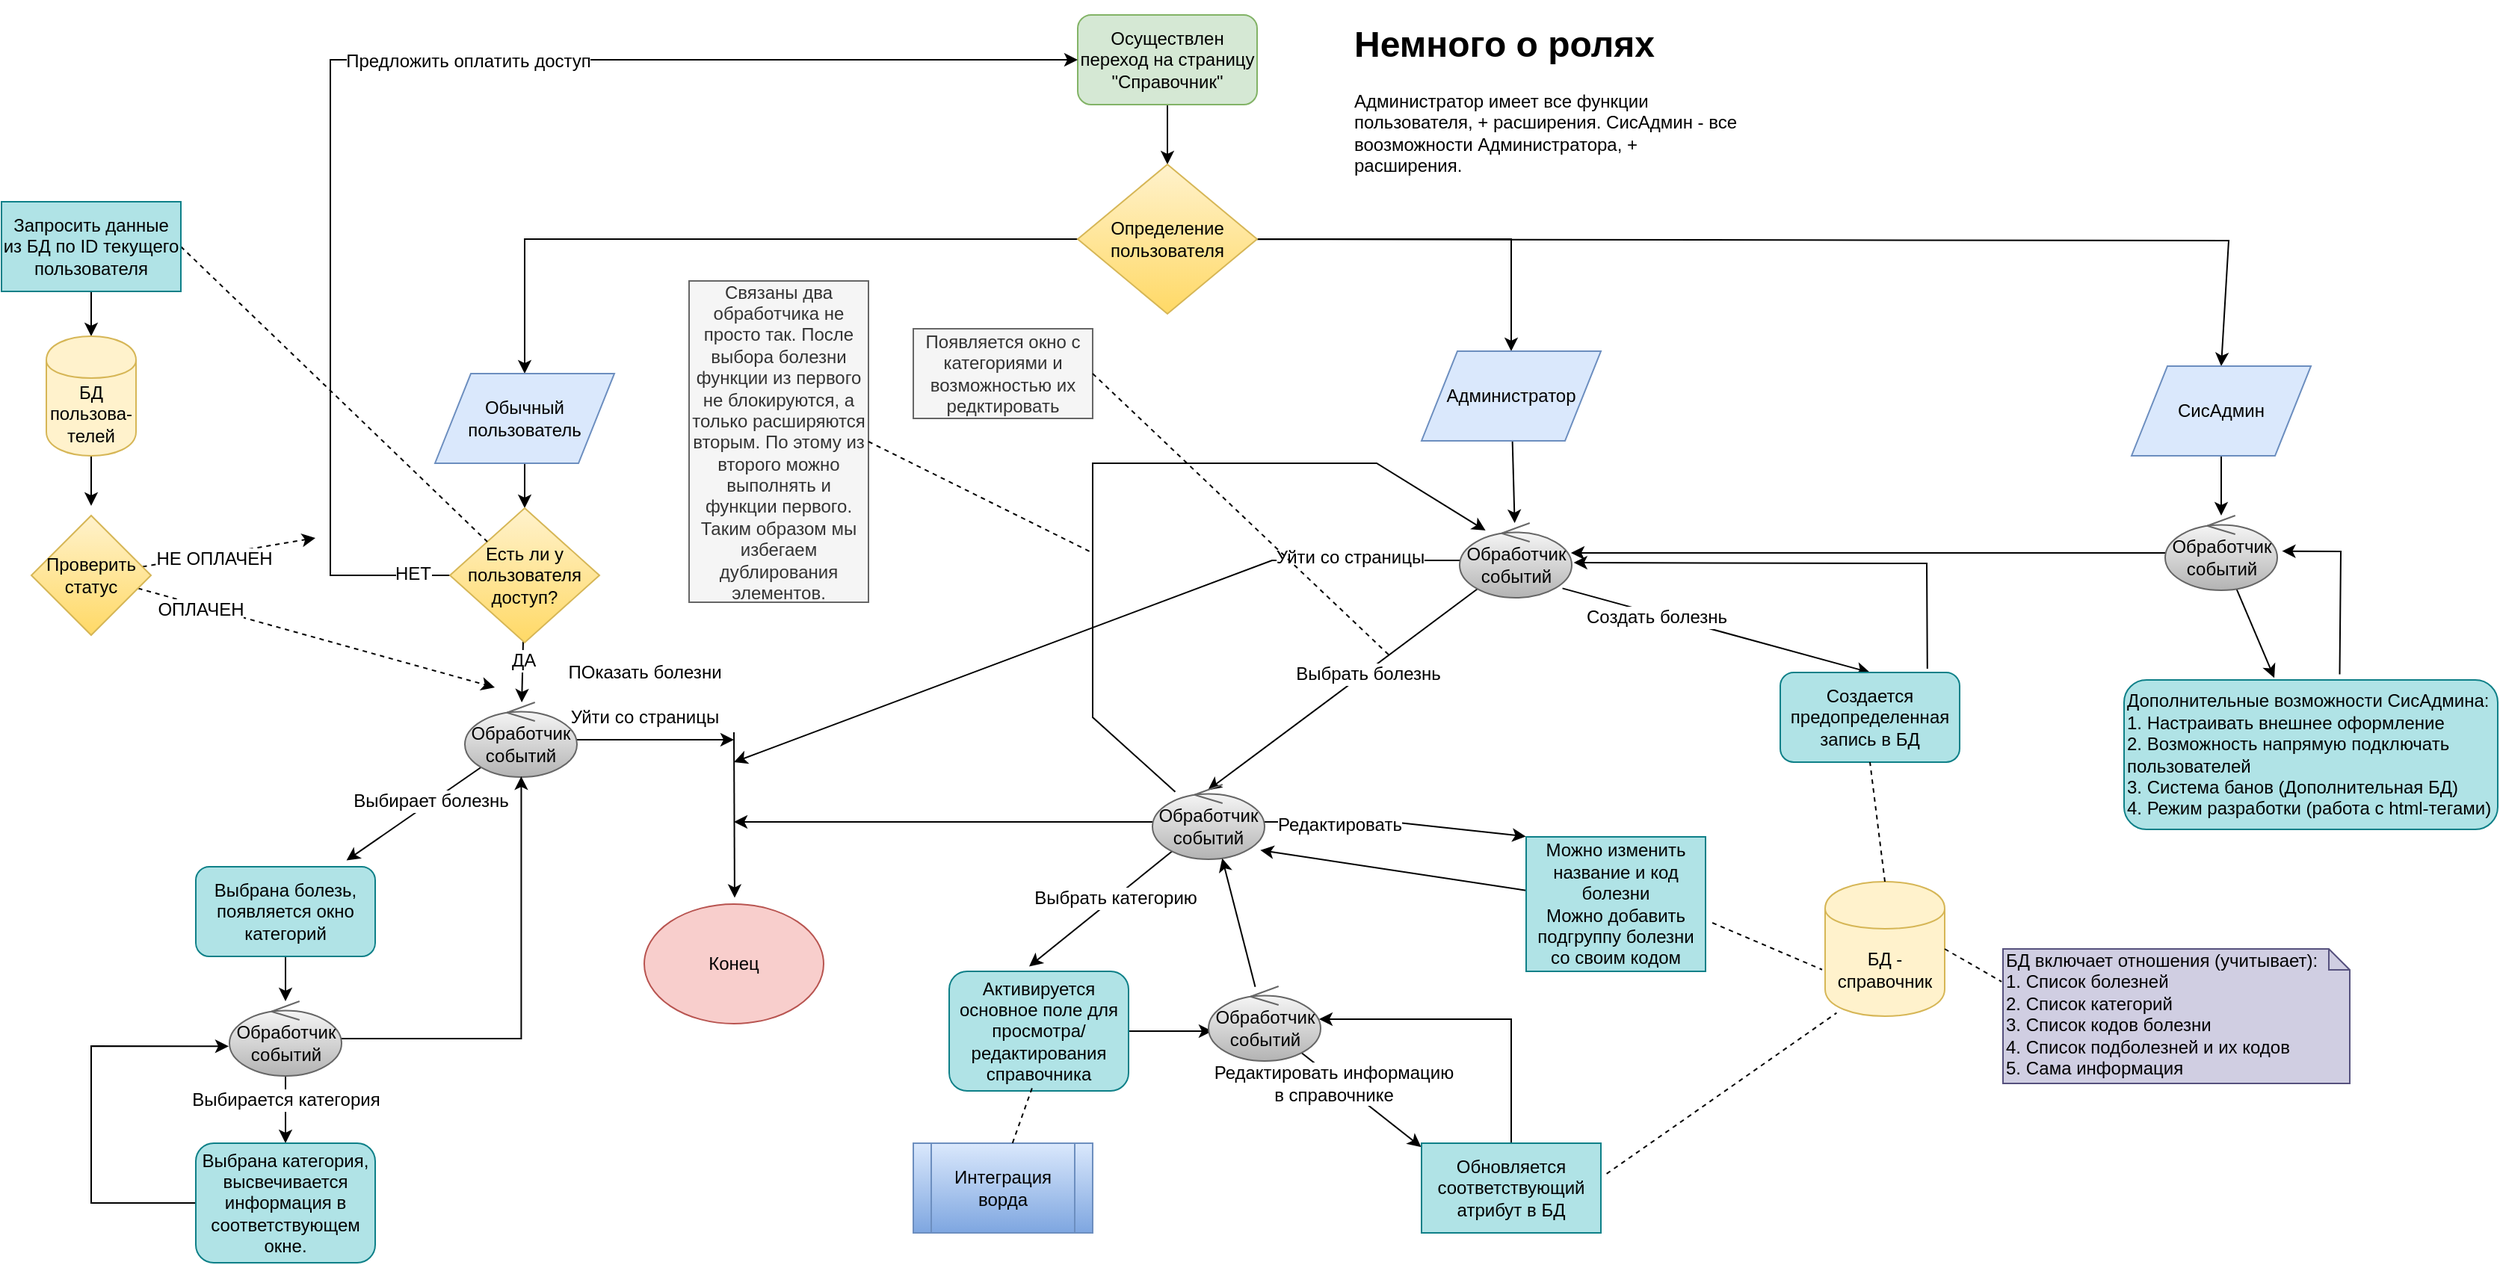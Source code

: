 <mxfile version="12.3.2" type="device" pages="1"><diagram id="EWk5mBdIBv8QSxpeCd9r" name="Страница 1"><mxGraphModel dx="4029" dy="5500" grid="1" gridSize="10" guides="1" tooltips="1" connect="1" arrows="1" fold="1" page="1" pageScale="1" pageWidth="1169" pageHeight="827" math="0" shadow="0"><root><mxCell id="0"/><mxCell id="1" parent="0"/><mxCell id="EGNGPXX8IaXzZrV4Ptda-3" value="" style="rounded=0;orthogonalLoop=1;jettySize=auto;html=1;entryX=0.5;entryY=0;entryDx=0;entryDy=0;" parent="1" source="EGNGPXX8IaXzZrV4Ptda-1" target="hk2lK9M5GuPf7SzTzG0_-216" edge="1"><mxGeometry relative="1" as="geometry"><mxPoint x="609.84" y="124.3" as="targetPoint"/></mxGeometry></mxCell><mxCell id="EGNGPXX8IaXzZrV4Ptda-1" value="Осуществлен переход на страницу &quot;Справочник&quot;" style="rounded=1;whiteSpace=wrap;html=1;fillColor=#d5e8d4;strokeColor=#82b366;" parent="1" vertex="1"><mxGeometry x="550" y="20" width="120" height="60" as="geometry"/></mxCell><mxCell id="hk2lK9M5GuPf7SzTzG0_-218" style="edgeStyle=none;rounded=0;orthogonalLoop=1;jettySize=auto;html=1;entryX=0.5;entryY=0;entryDx=0;entryDy=0;" parent="1" source="hk2lK9M5GuPf7SzTzG0_-216" target="hk2lK9M5GuPf7SzTzG0_-217" edge="1"><mxGeometry relative="1" as="geometry"><Array as="points"><mxPoint x="180" y="170"/></Array></mxGeometry></mxCell><mxCell id="hk2lK9M5GuPf7SzTzG0_-221" value="" style="edgeStyle=none;rounded=0;orthogonalLoop=1;jettySize=auto;html=1;" parent="1" source="hk2lK9M5GuPf7SzTzG0_-216" target="hk2lK9M5GuPf7SzTzG0_-219" edge="1"><mxGeometry relative="1" as="geometry"><Array as="points"><mxPoint x="840" y="170"/></Array></mxGeometry></mxCell><mxCell id="hk2lK9M5GuPf7SzTzG0_-223" style="edgeStyle=none;rounded=0;orthogonalLoop=1;jettySize=auto;html=1;entryX=0.5;entryY=0;entryDx=0;entryDy=0;" parent="1" source="hk2lK9M5GuPf7SzTzG0_-216" target="hk2lK9M5GuPf7SzTzG0_-222" edge="1"><mxGeometry relative="1" as="geometry"><Array as="points"><mxPoint x="1320" y="171"/></Array></mxGeometry></mxCell><mxCell id="hk2lK9M5GuPf7SzTzG0_-216" value="Определение пользователя" style="rhombus;whiteSpace=wrap;html=1;fillColor=#fff2cc;strokeColor=#d6b656;gradientColor=#ffd966;" parent="1" vertex="1"><mxGeometry x="550" y="120" width="120" height="100" as="geometry"/></mxCell><mxCell id="hk2lK9M5GuPf7SzTzG0_-233" value="" style="edgeStyle=none;rounded=0;orthogonalLoop=1;jettySize=auto;html=1;" parent="1" source="hk2lK9M5GuPf7SzTzG0_-217" target="hk2lK9M5GuPf7SzTzG0_-232" edge="1"><mxGeometry relative="1" as="geometry"/></mxCell><mxCell id="hk2lK9M5GuPf7SzTzG0_-217" value="Обычный пользователь" style="shape=parallelogram;perimeter=parallelogramPerimeter;whiteSpace=wrap;html=1;fillColor=#dae8fc;strokeColor=#6c8ebf;" parent="1" vertex="1"><mxGeometry x="120" y="260" width="120" height="60" as="geometry"/></mxCell><mxCell id="hk2lK9M5GuPf7SzTzG0_-276" value="" style="edgeStyle=none;rounded=0;orthogonalLoop=1;jettySize=auto;html=1;" parent="1" source="hk2lK9M5GuPf7SzTzG0_-219" target="hk2lK9M5GuPf7SzTzG0_-275" edge="1"><mxGeometry relative="1" as="geometry"/></mxCell><mxCell id="hk2lK9M5GuPf7SzTzG0_-219" value="Администратор" style="shape=parallelogram;perimeter=parallelogramPerimeter;whiteSpace=wrap;html=1;fillColor=#dae8fc;strokeColor=#6c8ebf;" parent="1" vertex="1"><mxGeometry x="780" y="245" width="120" height="60" as="geometry"/></mxCell><mxCell id="mXWH-4QxsCEHHDbuIz6A-22" value="" style="edgeStyle=none;rounded=0;orthogonalLoop=1;jettySize=auto;html=1;" parent="1" source="hk2lK9M5GuPf7SzTzG0_-222" target="mXWH-4QxsCEHHDbuIz6A-21" edge="1"><mxGeometry relative="1" as="geometry"/></mxCell><mxCell id="hk2lK9M5GuPf7SzTzG0_-222" value="СисАдмин" style="shape=parallelogram;perimeter=parallelogramPerimeter;whiteSpace=wrap;html=1;fillColor=#dae8fc;strokeColor=#6c8ebf;" parent="1" vertex="1"><mxGeometry x="1255" y="255" width="120" height="60" as="geometry"/></mxCell><mxCell id="hk2lK9M5GuPf7SzTzG0_-224" value="&lt;h1&gt;Немного о ролях&lt;/h1&gt;&lt;p&gt;Администратор имеет все функции пользователя, + расширения. СисАдмин - все воозможности Администратора, + расширения.&lt;/p&gt;" style="text;html=1;strokeColor=none;fillColor=none;spacing=5;spacingTop=-20;whiteSpace=wrap;overflow=hidden;rounded=0;" parent="1" vertex="1"><mxGeometry x="730" y="20" width="270" height="120" as="geometry"/></mxCell><mxCell id="hk2lK9M5GuPf7SzTzG0_-229" style="edgeStyle=none;rounded=0;orthogonalLoop=1;jettySize=auto;html=1;entryX=0.84;entryY=-0.07;entryDx=0;entryDy=0;entryPerimeter=0;" parent="1" source="hk2lK9M5GuPf7SzTzG0_-226" target="hk2lK9M5GuPf7SzTzG0_-228" edge="1"><mxGeometry relative="1" as="geometry"/></mxCell><mxCell id="hk2lK9M5GuPf7SzTzG0_-231" value="Выбирает болезнь" style="text;html=1;align=center;verticalAlign=middle;resizable=0;points=[];;labelBackgroundColor=#ffffff;" parent="hk2lK9M5GuPf7SzTzG0_-229" vertex="1" connectable="0"><mxGeometry x="-0.26" y="-1" relative="1" as="geometry"><mxPoint as="offset"/></mxGeometry></mxCell><mxCell id="hk2lK9M5GuPf7SzTzG0_-264" style="edgeStyle=none;rounded=0;orthogonalLoop=1;jettySize=auto;html=1;" parent="1" source="hk2lK9M5GuPf7SzTzG0_-226" edge="1"><mxGeometry relative="1" as="geometry"><mxPoint x="320" y="505" as="targetPoint"/><Array as="points"><mxPoint x="310" y="505"/></Array></mxGeometry></mxCell><mxCell id="hk2lK9M5GuPf7SzTzG0_-269" value="Уйти со страницы" style="text;html=1;align=center;verticalAlign=middle;resizable=0;points=[];;labelBackgroundColor=#ffffff;" parent="hk2lK9M5GuPf7SzTzG0_-264" vertex="1" connectable="0"><mxGeometry x="0.804" y="-52" relative="1" as="geometry"><mxPoint x="-50" y="-67" as="offset"/></mxGeometry></mxCell><mxCell id="hk2lK9M5GuPf7SzTzG0_-226" value="Обработчик событий" style="ellipse;shape=umlControl;whiteSpace=wrap;html=1;gradientColor=#b3b3b3;fillColor=#f5f5f5;strokeColor=#666666;" parent="1" vertex="1"><mxGeometry x="140" y="480" width="75" height="50" as="geometry"/></mxCell><mxCell id="hk2lK9M5GuPf7SzTzG0_-251" value="" style="edgeStyle=none;rounded=0;orthogonalLoop=1;jettySize=auto;html=1;" parent="1" source="hk2lK9M5GuPf7SzTzG0_-228" target="hk2lK9M5GuPf7SzTzG0_-250" edge="1"><mxGeometry relative="1" as="geometry"/></mxCell><mxCell id="hk2lK9M5GuPf7SzTzG0_-228" value="Выбрана болезь, появляется окно категорий" style="rounded=1;whiteSpace=wrap;html=1;fillColor=#b0e3e6;strokeColor=#0e8088;" parent="1" vertex="1"><mxGeometry x="-40" y="590" width="120" height="60" as="geometry"/></mxCell><mxCell id="hk2lK9M5GuPf7SzTzG0_-234" value="" style="edgeStyle=none;rounded=0;orthogonalLoop=1;jettySize=auto;html=1;" parent="1" source="hk2lK9M5GuPf7SzTzG0_-232" target="hk2lK9M5GuPf7SzTzG0_-226" edge="1"><mxGeometry relative="1" as="geometry"/></mxCell><mxCell id="hk2lK9M5GuPf7SzTzG0_-235" value="ДА" style="text;html=1;align=center;verticalAlign=middle;resizable=0;points=[];;labelBackgroundColor=#ffffff;" parent="hk2lK9M5GuPf7SzTzG0_-234" vertex="1" connectable="0"><mxGeometry x="-0.365" relative="1" as="geometry"><mxPoint as="offset"/></mxGeometry></mxCell><mxCell id="hk2lK9M5GuPf7SzTzG0_-236" style="edgeStyle=none;rounded=0;orthogonalLoop=1;jettySize=auto;html=1;entryX=0;entryY=0.5;entryDx=0;entryDy=0;" parent="1" source="hk2lK9M5GuPf7SzTzG0_-232" target="EGNGPXX8IaXzZrV4Ptda-1" edge="1"><mxGeometry relative="1" as="geometry"><Array as="points"><mxPoint x="50" y="395"/><mxPoint x="50" y="50"/></Array></mxGeometry></mxCell><mxCell id="hk2lK9M5GuPf7SzTzG0_-237" value="НЕТ" style="text;html=1;align=center;verticalAlign=middle;resizable=0;points=[];;labelBackgroundColor=#ffffff;" parent="hk2lK9M5GuPf7SzTzG0_-236" vertex="1" connectable="0"><mxGeometry x="-0.945" y="-1" relative="1" as="geometry"><mxPoint as="offset"/></mxGeometry></mxCell><mxCell id="38SimAIWmUASWPSlFDJy-1" value="Предложить оплатить доступ" style="text;html=1;align=center;verticalAlign=middle;resizable=0;points=[];;labelBackgroundColor=#ffffff;" parent="hk2lK9M5GuPf7SzTzG0_-236" vertex="1" connectable="0"><mxGeometry x="0.117" y="-1" relative="1" as="geometry"><mxPoint as="offset"/></mxGeometry></mxCell><mxCell id="hk2lK9M5GuPf7SzTzG0_-232" value="Есть ли у пользователя доступ?" style="rhombus;whiteSpace=wrap;html=1;gradientColor=#ffd966;fillColor=#fff2cc;strokeColor=#d6b656;" parent="1" vertex="1"><mxGeometry x="130" y="350" width="100" height="90" as="geometry"/></mxCell><mxCell id="hk2lK9M5GuPf7SzTzG0_-238" value="" style="endArrow=none;dashed=1;html=1;entryX=0;entryY=0;entryDx=0;entryDy=0;exitX=1;exitY=0.5;exitDx=0;exitDy=0;" parent="1" source="hk2lK9M5GuPf7SzTzG0_-240" target="hk2lK9M5GuPf7SzTzG0_-232" edge="1"><mxGeometry width="50" height="50" relative="1" as="geometry"><mxPoint x="-90" y="180" as="sourcePoint"/><mxPoint x="130" y="370" as="targetPoint"/></mxGeometry></mxCell><mxCell id="hk2lK9M5GuPf7SzTzG0_-243" value="" style="edgeStyle=none;rounded=0;orthogonalLoop=1;jettySize=auto;html=1;" parent="1" source="hk2lK9M5GuPf7SzTzG0_-240" target="hk2lK9M5GuPf7SzTzG0_-242" edge="1"><mxGeometry relative="1" as="geometry"/></mxCell><mxCell id="hk2lK9M5GuPf7SzTzG0_-240" value="Запросить данные из БД по ID текущего пользователя" style="rounded=0;whiteSpace=wrap;html=1;fillColor=#b0e3e6;strokeColor=#0e8088;" parent="1" vertex="1"><mxGeometry x="-170" y="145" width="120" height="60" as="geometry"/></mxCell><mxCell id="hk2lK9M5GuPf7SzTzG0_-244" value="" style="edgeStyle=none;rounded=0;orthogonalLoop=1;jettySize=auto;html=1;" parent="1" source="hk2lK9M5GuPf7SzTzG0_-242" edge="1"><mxGeometry relative="1" as="geometry"><mxPoint x="-110" y="348.5" as="targetPoint"/></mxGeometry></mxCell><mxCell id="hk2lK9M5GuPf7SzTzG0_-242" value="БД пользова-телей" style="shape=cylinder;whiteSpace=wrap;html=1;boundedLbl=1;backgroundOutline=1;fillColor=#fff2cc;strokeColor=#d6b656;" parent="1" vertex="1"><mxGeometry x="-140" y="235" width="60" height="80" as="geometry"/></mxCell><mxCell id="hk2lK9M5GuPf7SzTzG0_-246" style="edgeStyle=none;rounded=0;orthogonalLoop=1;jettySize=auto;html=1;dashed=1;" parent="1" source="hk2lK9M5GuPf7SzTzG0_-245" edge="1"><mxGeometry relative="1" as="geometry"><mxPoint x="160" y="470" as="targetPoint"/></mxGeometry></mxCell><mxCell id="hk2lK9M5GuPf7SzTzG0_-247" value="ОПЛАЧЕН" style="text;html=1;align=center;verticalAlign=middle;resizable=0;points=[];;labelBackgroundColor=#ffffff;" parent="hk2lK9M5GuPf7SzTzG0_-246" vertex="1" connectable="0"><mxGeometry x="-0.646" y="-2" relative="1" as="geometry"><mxPoint as="offset"/></mxGeometry></mxCell><mxCell id="hk2lK9M5GuPf7SzTzG0_-248" style="edgeStyle=none;rounded=0;orthogonalLoop=1;jettySize=auto;html=1;dashed=1;" parent="1" source="hk2lK9M5GuPf7SzTzG0_-245" edge="1"><mxGeometry relative="1" as="geometry"><mxPoint x="40" y="370" as="targetPoint"/></mxGeometry></mxCell><mxCell id="hk2lK9M5GuPf7SzTzG0_-249" value="НЕ ОПЛАЧЕН" style="text;html=1;align=center;verticalAlign=middle;resizable=0;points=[];;labelBackgroundColor=#ffffff;" parent="hk2lK9M5GuPf7SzTzG0_-248" vertex="1" connectable="0"><mxGeometry x="-0.193" y="-2" relative="1" as="geometry"><mxPoint as="offset"/></mxGeometry></mxCell><mxCell id="hk2lK9M5GuPf7SzTzG0_-245" value="Проверить статус" style="rhombus;whiteSpace=wrap;html=1;gradientColor=#ffd966;fillColor=#fff2cc;strokeColor=#d6b656;" parent="1" vertex="1"><mxGeometry x="-150" y="355" width="80" height="80" as="geometry"/></mxCell><mxCell id="hk2lK9M5GuPf7SzTzG0_-256" value="" style="edgeStyle=none;rounded=0;orthogonalLoop=1;jettySize=auto;html=1;" parent="1" source="hk2lK9M5GuPf7SzTzG0_-250" target="hk2lK9M5GuPf7SzTzG0_-255" edge="1"><mxGeometry relative="1" as="geometry"/></mxCell><mxCell id="hk2lK9M5GuPf7SzTzG0_-257" value="Выбирается категория" style="text;html=1;align=center;verticalAlign=middle;resizable=0;points=[];;labelBackgroundColor=#ffffff;" parent="hk2lK9M5GuPf7SzTzG0_-256" vertex="1" connectable="0"><mxGeometry x="-0.28" relative="1" as="geometry"><mxPoint as="offset"/></mxGeometry></mxCell><mxCell id="38SimAIWmUASWPSlFDJy-3" style="edgeStyle=orthogonalEdgeStyle;rounded=0;orthogonalLoop=1;jettySize=auto;html=1;entryX=0.503;entryY=0.991;entryDx=0;entryDy=0;entryPerimeter=0;" parent="1" source="hk2lK9M5GuPf7SzTzG0_-250" target="hk2lK9M5GuPf7SzTzG0_-226" edge="1"><mxGeometry relative="1" as="geometry"/></mxCell><mxCell id="hk2lK9M5GuPf7SzTzG0_-250" value="Обработчик событий" style="ellipse;shape=umlControl;whiteSpace=wrap;html=1;fillColor=#f5f5f5;strokeColor=#666666;gradientColor=#b3b3b3;" parent="1" vertex="1"><mxGeometry x="-17.5" y="680" width="75" height="50" as="geometry"/></mxCell><mxCell id="38SimAIWmUASWPSlFDJy-6" style="rounded=0;orthogonalLoop=1;jettySize=auto;html=1;entryX=-0.007;entryY=0.603;entryDx=0;entryDy=0;entryPerimeter=0;" parent="1" source="hk2lK9M5GuPf7SzTzG0_-255" target="hk2lK9M5GuPf7SzTzG0_-250" edge="1"><mxGeometry relative="1" as="geometry"><Array as="points"><mxPoint x="-110" y="815"/><mxPoint x="-110" y="710"/></Array></mxGeometry></mxCell><mxCell id="hk2lK9M5GuPf7SzTzG0_-255" value="Выбрана категория, высвечивается информация в соответствующем окне." style="rounded=1;whiteSpace=wrap;html=1;fillColor=#b0e3e6;strokeColor=#0e8088;" parent="1" vertex="1"><mxGeometry x="-40" y="775" width="120" height="80" as="geometry"/></mxCell><mxCell id="hk2lK9M5GuPf7SzTzG0_-273" value="" style="endArrow=classic;html=1;entryX=0.504;entryY=-0.053;entryDx=0;entryDy=0;entryPerimeter=0;" parent="1" target="hk2lK9M5GuPf7SzTzG0_-274" edge="1"><mxGeometry width="50" height="50" relative="1" as="geometry"><mxPoint x="320" y="500" as="sourcePoint"/><mxPoint x="320" y="890" as="targetPoint"/></mxGeometry></mxCell><mxCell id="hk2lK9M5GuPf7SzTzG0_-274" value="Конец" style="ellipse;whiteSpace=wrap;html=1;fillColor=#f8cecc;strokeColor=#b85450;" parent="1" vertex="1"><mxGeometry x="260" y="615" width="120" height="80" as="geometry"/></mxCell><mxCell id="hk2lK9M5GuPf7SzTzG0_-277" style="edgeStyle=none;rounded=0;orthogonalLoop=1;jettySize=auto;html=1;" parent="1" source="hk2lK9M5GuPf7SzTzG0_-275" edge="1"><mxGeometry relative="1" as="geometry"><mxPoint x="320" y="520" as="targetPoint"/><Array as="points"><mxPoint x="680" y="385"/></Array></mxGeometry></mxCell><mxCell id="hk2lK9M5GuPf7SzTzG0_-278" value="Уйти со страницы" style="text;html=1;align=center;verticalAlign=middle;resizable=0;points=[];;labelBackgroundColor=#ffffff;" parent="hk2lK9M5GuPf7SzTzG0_-277" vertex="1" connectable="0"><mxGeometry x="-0.71" y="-2" relative="1" as="geometry"><mxPoint as="offset"/></mxGeometry></mxCell><mxCell id="hk2lK9M5GuPf7SzTzG0_-281" style="edgeStyle=none;rounded=0;orthogonalLoop=1;jettySize=auto;html=1;entryX=0.495;entryY=0.074;entryDx=0;entryDy=0;entryPerimeter=0;" parent="1" source="hk2lK9M5GuPf7SzTzG0_-275" target="hk2lK9M5GuPf7SzTzG0_-286" edge="1"><mxGeometry relative="1" as="geometry"><mxPoint x="630.0" y="560" as="targetPoint"/></mxGeometry></mxCell><mxCell id="hk2lK9M5GuPf7SzTzG0_-282" value="Выбрать болезнь" style="text;html=1;align=center;verticalAlign=middle;resizable=0;points=[];;labelBackgroundColor=#ffffff;" parent="hk2lK9M5GuPf7SzTzG0_-281" vertex="1" connectable="0"><mxGeometry x="-0.172" y="1" relative="1" as="geometry"><mxPoint as="offset"/></mxGeometry></mxCell><mxCell id="hk2lK9M5GuPf7SzTzG0_-284" style="edgeStyle=none;rounded=0;orthogonalLoop=1;jettySize=auto;html=1;entryX=0.5;entryY=0;entryDx=0;entryDy=0;exitX=0.917;exitY=0.874;exitDx=0;exitDy=0;exitPerimeter=0;" parent="1" source="hk2lK9M5GuPf7SzTzG0_-275" target="hk2lK9M5GuPf7SzTzG0_-283" edge="1"><mxGeometry relative="1" as="geometry"/></mxCell><mxCell id="hk2lK9M5GuPf7SzTzG0_-285" value="Создать болезнь" style="text;html=1;align=center;verticalAlign=middle;resizable=0;points=[];;labelBackgroundColor=#ffffff;" parent="hk2lK9M5GuPf7SzTzG0_-284" vertex="1" connectable="0"><mxGeometry x="-0.392" y="-2" relative="1" as="geometry"><mxPoint as="offset"/></mxGeometry></mxCell><mxCell id="hk2lK9M5GuPf7SzTzG0_-275" value="Обработчик событий" style="ellipse;shape=umlControl;whiteSpace=wrap;html=1;gradientColor=#b3b3b3;fillColor=#f5f5f5;strokeColor=#666666;" parent="1" vertex="1"><mxGeometry x="805.5" y="360" width="75" height="50" as="geometry"/></mxCell><mxCell id="mXWH-4QxsCEHHDbuIz6A-4" style="edgeStyle=none;rounded=0;orthogonalLoop=1;jettySize=auto;html=1;entryX=1.018;entryY=0.53;entryDx=0;entryDy=0;entryPerimeter=0;exitX=0.82;exitY=-0.041;exitDx=0;exitDy=0;exitPerimeter=0;" parent="1" source="hk2lK9M5GuPf7SzTzG0_-283" target="hk2lK9M5GuPf7SzTzG0_-275" edge="1"><mxGeometry relative="1" as="geometry"><mxPoint x="890.0" y="390" as="targetPoint"/><Array as="points"><mxPoint x="1118" y="387"/></Array></mxGeometry></mxCell><mxCell id="hk2lK9M5GuPf7SzTzG0_-283" value="Создается предопределенная запись в БД" style="rounded=1;whiteSpace=wrap;html=1;fillColor=#b0e3e6;strokeColor=#0e8088;" parent="1" vertex="1"><mxGeometry x="1020" y="460" width="120" height="60" as="geometry"/></mxCell><mxCell id="hk2lK9M5GuPf7SzTzG0_-287" style="edgeStyle=none;rounded=0;orthogonalLoop=1;jettySize=auto;html=1;" parent="1" source="hk2lK9M5GuPf7SzTzG0_-286" edge="1"><mxGeometry relative="1" as="geometry"><mxPoint x="320" y="560" as="targetPoint"/><Array as="points"><mxPoint x="480" y="560"/></Array></mxGeometry></mxCell><mxCell id="hk2lK9M5GuPf7SzTzG0_-289" style="edgeStyle=none;rounded=0;orthogonalLoop=1;jettySize=auto;html=1;entryX=-0.002;entryY=-0.003;entryDx=0;entryDy=0;entryPerimeter=0;" parent="1" source="hk2lK9M5GuPf7SzTzG0_-286" target="hk2lK9M5GuPf7SzTzG0_-288" edge="1"><mxGeometry relative="1" as="geometry"><Array as="points"><mxPoint x="760" y="560"/></Array></mxGeometry></mxCell><mxCell id="hk2lK9M5GuPf7SzTzG0_-290" value="Редактировать" style="text;html=1;align=center;verticalAlign=middle;resizable=0;points=[];;labelBackgroundColor=#ffffff;" parent="hk2lK9M5GuPf7SzTzG0_-289" vertex="1" connectable="0"><mxGeometry x="-0.434" y="-2" relative="1" as="geometry"><mxPoint as="offset"/></mxGeometry></mxCell><mxCell id="hk2lK9M5GuPf7SzTzG0_-294" style="edgeStyle=none;rounded=0;orthogonalLoop=1;jettySize=auto;html=1;entryX=0.231;entryY=0.1;entryDx=0;entryDy=0;entryPerimeter=0;" parent="1" source="hk2lK9M5GuPf7SzTzG0_-286" target="hk2lK9M5GuPf7SzTzG0_-275" edge="1"><mxGeometry relative="1" as="geometry"><Array as="points"><mxPoint x="560" y="490"/><mxPoint x="560" y="320"/><mxPoint x="750" y="320"/></Array></mxGeometry></mxCell><mxCell id="38SimAIWmUASWPSlFDJy-8" style="edgeStyle=none;rounded=0;orthogonalLoop=1;jettySize=auto;html=1;entryX=0.446;entryY=-0.041;entryDx=0;entryDy=0;entryPerimeter=0;" parent="1" source="hk2lK9M5GuPf7SzTzG0_-286" target="mXWH-4QxsCEHHDbuIz6A-11" edge="1"><mxGeometry relative="1" as="geometry"><mxPoint x="550" y="650" as="targetPoint"/></mxGeometry></mxCell><mxCell id="mXWH-4QxsCEHHDbuIz6A-12" value="Выбрать категорию" style="text;html=1;align=center;verticalAlign=middle;resizable=0;points=[];;labelBackgroundColor=#ffffff;" parent="38SimAIWmUASWPSlFDJy-8" vertex="1" connectable="0"><mxGeometry x="-0.19" relative="1" as="geometry"><mxPoint as="offset"/></mxGeometry></mxCell><mxCell id="hk2lK9M5GuPf7SzTzG0_-286" value="Обработчик событий" style="ellipse;shape=umlControl;whiteSpace=wrap;html=1;gradientColor=#b3b3b3;fillColor=#f5f5f5;strokeColor=#666666;" parent="1" vertex="1"><mxGeometry x="600" y="535" width="75" height="50" as="geometry"/></mxCell><mxCell id="mXWH-4QxsCEHHDbuIz6A-8" style="edgeStyle=none;rounded=0;orthogonalLoop=1;jettySize=auto;html=1;entryX=0.962;entryY=0.878;entryDx=0;entryDy=0;entryPerimeter=0;" parent="1" source="hk2lK9M5GuPf7SzTzG0_-288" target="hk2lK9M5GuPf7SzTzG0_-286" edge="1"><mxGeometry relative="1" as="geometry"/></mxCell><mxCell id="hk2lK9M5GuPf7SzTzG0_-288" value="Можно изменить название и код болезни&lt;br&gt;Можно добавить подгруппу болезни со своим кодом" style="rounded=0;whiteSpace=wrap;html=1;fillColor=#b0e3e6;strokeColor=#0e8088;" parent="1" vertex="1"><mxGeometry x="850" y="570" width="120" height="90" as="geometry"/></mxCell><mxCell id="hk2lK9M5GuPf7SzTzG0_-292" value="Появляется окно с категориями и возможностью их редктировать" style="rounded=0;whiteSpace=wrap;html=1;fillColor=#f5f5f5;strokeColor=#666666;fontColor=#333333;" parent="1" vertex="1"><mxGeometry x="440" y="230" width="120" height="60" as="geometry"/></mxCell><mxCell id="hk2lK9M5GuPf7SzTzG0_-293" value="" style="endArrow=none;dashed=1;html=1;exitX=1;exitY=0.5;exitDx=0;exitDy=0;" parent="1" source="hk2lK9M5GuPf7SzTzG0_-292" edge="1"><mxGeometry width="50" height="50" relative="1" as="geometry"><mxPoint x="550" y="400" as="sourcePoint"/><mxPoint x="760" y="450" as="targetPoint"/></mxGeometry></mxCell><mxCell id="hk2lK9M5GuPf7SzTzG0_-296" value="Связаны два обработчика не просто так. После выбора болезни функции из первого не блокируются, а только расширяются вторым. По этому из второго можно выполнять и функции первого. Таким образом мы избегаем дублирования элементов." style="rounded=0;whiteSpace=wrap;html=1;fillColor=#f5f5f5;strokeColor=#666666;fontColor=#333333;" parent="1" vertex="1"><mxGeometry x="290" y="198" width="120" height="215" as="geometry"/></mxCell><mxCell id="hk2lK9M5GuPf7SzTzG0_-297" value="" style="endArrow=none;dashed=1;html=1;exitX=1;exitY=0.5;exitDx=0;exitDy=0;" parent="1" source="hk2lK9M5GuPf7SzTzG0_-296" edge="1"><mxGeometry width="50" height="50" relative="1" as="geometry"><mxPoint x="440" y="440" as="sourcePoint"/><mxPoint x="560" y="380" as="targetPoint"/></mxGeometry></mxCell><mxCell id="38SimAIWmUASWPSlFDJy-7" value="ПОказать болезни" style="text;html=1;align=center;verticalAlign=middle;resizable=0;points=[];;autosize=1;" parent="1" vertex="1"><mxGeometry x="200" y="450" width="120" height="20" as="geometry"/></mxCell><mxCell id="mXWH-4QxsCEHHDbuIz6A-5" value="БД - справочник" style="shape=cylinder;whiteSpace=wrap;html=1;boundedLbl=1;backgroundOutline=1;fillColor=#fff2cc;strokeColor=#d6b656;" parent="1" vertex="1"><mxGeometry x="1050" y="600" width="80" height="90" as="geometry"/></mxCell><mxCell id="mXWH-4QxsCEHHDbuIz6A-6" value="" style="endArrow=none;dashed=1;html=1;exitX=0.5;exitY=0;exitDx=0;exitDy=0;entryX=0.5;entryY=1;entryDx=0;entryDy=0;" parent="1" source="mXWH-4QxsCEHHDbuIz6A-5" target="hk2lK9M5GuPf7SzTzG0_-283" edge="1"><mxGeometry width="50" height="50" relative="1" as="geometry"><mxPoint x="990" y="630" as="sourcePoint"/><mxPoint x="1040" y="580" as="targetPoint"/></mxGeometry></mxCell><mxCell id="mXWH-4QxsCEHHDbuIz6A-7" value="" style="endArrow=none;dashed=1;html=1;exitX=1.038;exitY=0.639;exitDx=0;exitDy=0;exitPerimeter=0;entryX=-0.025;entryY=0.654;entryDx=0;entryDy=0;entryPerimeter=0;" parent="1" source="hk2lK9M5GuPf7SzTzG0_-288" target="mXWH-4QxsCEHHDbuIz6A-5" edge="1"><mxGeometry width="50" height="50" relative="1" as="geometry"><mxPoint x="960" y="690" as="sourcePoint"/><mxPoint x="1010" y="640" as="targetPoint"/></mxGeometry></mxCell><mxCell id="mXWH-4QxsCEHHDbuIz6A-9" value="БД включает отношения (учитывает):&lt;br&gt;1. Список болезней&lt;br&gt;2. Список категорий&lt;br&gt;3. Список кодов болезни&lt;br&gt;4. Список подболезней и их кодов&lt;br&gt;5. Сама информация" style="shape=note;whiteSpace=wrap;html=1;size=14;verticalAlign=top;align=left;spacingTop=-6;fillColor=#d0cee2;strokeColor=#56517e;" parent="1" vertex="1"><mxGeometry x="1169" y="645" width="232" height="90" as="geometry"/></mxCell><mxCell id="mXWH-4QxsCEHHDbuIz6A-10" value="" style="endArrow=none;dashed=1;html=1;exitX=1;exitY=0.5;exitDx=0;exitDy=0;entryX=-0.004;entryY=0.244;entryDx=0;entryDy=0;entryPerimeter=0;" parent="1" source="mXWH-4QxsCEHHDbuIz6A-5" target="mXWH-4QxsCEHHDbuIz6A-9" edge="1"><mxGeometry width="50" height="50" relative="1" as="geometry"><mxPoint x="1160" y="780" as="sourcePoint"/><mxPoint x="1210" y="730" as="targetPoint"/></mxGeometry></mxCell><mxCell id="mXWH-4QxsCEHHDbuIz6A-14" style="edgeStyle=none;rounded=0;orthogonalLoop=1;jettySize=auto;html=1;entryX=0.033;entryY=0.6;entryDx=0;entryDy=0;entryPerimeter=0;" parent="1" source="mXWH-4QxsCEHHDbuIz6A-11" target="mXWH-4QxsCEHHDbuIz6A-13" edge="1"><mxGeometry relative="1" as="geometry"/></mxCell><mxCell id="mXWH-4QxsCEHHDbuIz6A-11" value="Активируется основное поле для просмотра/редактирования справочника" style="rounded=1;whiteSpace=wrap;html=1;fillColor=#b0e3e6;strokeColor=#0e8088;" parent="1" vertex="1"><mxGeometry x="464" y="660" width="120" height="80" as="geometry"/></mxCell><mxCell id="mXWH-4QxsCEHHDbuIz6A-15" style="edgeStyle=none;rounded=0;orthogonalLoop=1;jettySize=auto;html=1;entryX=0.622;entryY=0.988;entryDx=0;entryDy=0;entryPerimeter=0;" parent="1" source="mXWH-4QxsCEHHDbuIz6A-13" target="hk2lK9M5GuPf7SzTzG0_-286" edge="1"><mxGeometry relative="1" as="geometry"/></mxCell><mxCell id="mXWH-4QxsCEHHDbuIz6A-17" style="edgeStyle=none;rounded=0;orthogonalLoop=1;jettySize=auto;html=1;entryX=-0.002;entryY=0.042;entryDx=0;entryDy=0;entryPerimeter=0;" parent="1" source="mXWH-4QxsCEHHDbuIz6A-13" target="mXWH-4QxsCEHHDbuIz6A-16" edge="1"><mxGeometry relative="1" as="geometry"/></mxCell><mxCell id="mXWH-4QxsCEHHDbuIz6A-18" value="Редактировать информацию&lt;br&gt;в справочнике" style="text;html=1;align=center;verticalAlign=middle;resizable=0;points=[];;labelBackgroundColor=#ffffff;" parent="mXWH-4QxsCEHHDbuIz6A-17" vertex="1" connectable="0"><mxGeometry x="-0.415" y="-3" relative="1" as="geometry"><mxPoint as="offset"/></mxGeometry></mxCell><mxCell id="mXWH-4QxsCEHHDbuIz6A-13" value="Обработчик событий" style="ellipse;shape=umlControl;whiteSpace=wrap;html=1;gradientColor=#b3b3b3;fillColor=#f5f5f5;strokeColor=#666666;" parent="1" vertex="1"><mxGeometry x="637.5" y="670" width="75" height="50" as="geometry"/></mxCell><mxCell id="mXWH-4QxsCEHHDbuIz6A-19" style="edgeStyle=none;rounded=0;orthogonalLoop=1;jettySize=auto;html=1;entryX=0.986;entryY=0.44;entryDx=0;entryDy=0;entryPerimeter=0;" parent="1" source="mXWH-4QxsCEHHDbuIz6A-16" target="mXWH-4QxsCEHHDbuIz6A-13" edge="1"><mxGeometry relative="1" as="geometry"><Array as="points"><mxPoint x="840" y="692"/></Array></mxGeometry></mxCell><mxCell id="mXWH-4QxsCEHHDbuIz6A-16" value="Обновляется соответствующий атрибут в БД" style="rounded=0;whiteSpace=wrap;html=1;fillColor=#b0e3e6;strokeColor=#0e8088;" parent="1" vertex="1"><mxGeometry x="780" y="775" width="120" height="60" as="geometry"/></mxCell><mxCell id="mXWH-4QxsCEHHDbuIz6A-20" value="" style="endArrow=none;dashed=1;html=1;entryX=0.096;entryY=0.976;entryDx=0;entryDy=0;entryPerimeter=0;exitX=1.032;exitY=0.341;exitDx=0;exitDy=0;exitPerimeter=0;" parent="1" source="mXWH-4QxsCEHHDbuIz6A-16" target="mXWH-4QxsCEHHDbuIz6A-5" edge="1"><mxGeometry width="50" height="50" relative="1" as="geometry"><mxPoint x="1000" y="800" as="sourcePoint"/><mxPoint x="1050" y="750" as="targetPoint"/></mxGeometry></mxCell><mxCell id="mXWH-4QxsCEHHDbuIz6A-23" style="edgeStyle=none;rounded=0;orthogonalLoop=1;jettySize=auto;html=1;entryX=0.993;entryY=0.4;entryDx=0;entryDy=0;entryPerimeter=0;" parent="1" source="mXWH-4QxsCEHHDbuIz6A-21" target="hk2lK9M5GuPf7SzTzG0_-275" edge="1"><mxGeometry relative="1" as="geometry"/></mxCell><mxCell id="mXWH-4QxsCEHHDbuIz6A-26" style="edgeStyle=none;rounded=0;orthogonalLoop=1;jettySize=auto;html=1;entryX=0.402;entryY=-0.014;entryDx=0;entryDy=0;entryPerimeter=0;" parent="1" source="mXWH-4QxsCEHHDbuIz6A-21" target="mXWH-4QxsCEHHDbuIz6A-25" edge="1"><mxGeometry relative="1" as="geometry"/></mxCell><mxCell id="mXWH-4QxsCEHHDbuIz6A-21" value="Обработчик событий" style="ellipse;shape=umlControl;whiteSpace=wrap;html=1;gradientColor=#b3b3b3;fillColor=#f5f5f5;strokeColor=#666666;" parent="1" vertex="1"><mxGeometry x="1277.5" y="355" width="75" height="50" as="geometry"/></mxCell><mxCell id="mXWH-4QxsCEHHDbuIz6A-27" style="edgeStyle=none;rounded=0;orthogonalLoop=1;jettySize=auto;html=1;entryX=1.043;entryY=0.476;entryDx=0;entryDy=0;entryPerimeter=0;exitX=0.577;exitY=-0.038;exitDx=0;exitDy=0;exitPerimeter=0;" parent="1" source="mXWH-4QxsCEHHDbuIz6A-25" target="mXWH-4QxsCEHHDbuIz6A-21" edge="1"><mxGeometry relative="1" as="geometry"><Array as="points"><mxPoint x="1395" y="379"/></Array></mxGeometry></mxCell><mxCell id="mXWH-4QxsCEHHDbuIz6A-25" value="Дополнительные возможности СисАдмина:&lt;br&gt;1. Настраивать внешнее оформление&lt;br&gt;2. Возможность напрямую подключать пользователей&lt;br&gt;3. Система банов (Дополнительная БД)&lt;br&gt;4. Режим разработки (работа с html-тегами)" style="rounded=1;whiteSpace=wrap;html=1;align=left;fillColor=#b0e3e6;strokeColor=#0e8088;" parent="1" vertex="1"><mxGeometry x="1250" y="465" width="250" height="100" as="geometry"/></mxCell><mxCell id="mXWH-4QxsCEHHDbuIz6A-28" value="Интеграция ворда" style="shape=process;whiteSpace=wrap;html=1;backgroundOutline=1;gradientColor=#7ea6e0;fillColor=#dae8fc;strokeColor=#6c8ebf;" parent="1" vertex="1"><mxGeometry x="440" y="775" width="120" height="60" as="geometry"/></mxCell><mxCell id="mXWH-4QxsCEHHDbuIz6A-29" value="" style="endArrow=none;dashed=1;html=1;entryX=0.552;entryY=0.005;entryDx=0;entryDy=0;entryPerimeter=0;exitX=0.462;exitY=0.977;exitDx=0;exitDy=0;exitPerimeter=0;" parent="1" source="mXWH-4QxsCEHHDbuIz6A-11" target="mXWH-4QxsCEHHDbuIz6A-28" edge="1"><mxGeometry width="50" height="50" relative="1" as="geometry"><mxPoint x="340" y="850" as="sourcePoint"/><mxPoint x="390" y="800" as="targetPoint"/></mxGeometry></mxCell></root></mxGraphModel></diagram></mxfile>